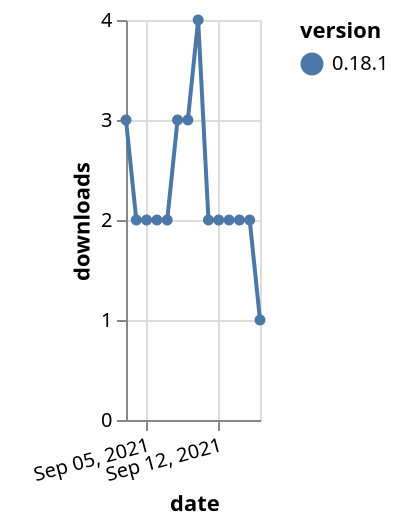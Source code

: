 {"$schema": "https://vega.github.io/schema/vega-lite/v5.json", "description": "A simple bar chart with embedded data.", "data": {"values": [{"date": "2021-09-03", "total": 213, "delta": 3, "version": "0.18.1"}, {"date": "2021-09-04", "total": 215, "delta": 2, "version": "0.18.1"}, {"date": "2021-09-05", "total": 217, "delta": 2, "version": "0.18.1"}, {"date": "2021-09-06", "total": 219, "delta": 2, "version": "0.18.1"}, {"date": "2021-09-07", "total": 221, "delta": 2, "version": "0.18.1"}, {"date": "2021-09-08", "total": 224, "delta": 3, "version": "0.18.1"}, {"date": "2021-09-09", "total": 227, "delta": 3, "version": "0.18.1"}, {"date": "2021-09-10", "total": 231, "delta": 4, "version": "0.18.1"}, {"date": "2021-09-11", "total": 233, "delta": 2, "version": "0.18.1"}, {"date": "2021-09-12", "total": 235, "delta": 2, "version": "0.18.1"}, {"date": "2021-09-13", "total": 237, "delta": 2, "version": "0.18.1"}, {"date": "2021-09-14", "total": 239, "delta": 2, "version": "0.18.1"}, {"date": "2021-09-15", "total": 241, "delta": 2, "version": "0.18.1"}, {"date": "2021-09-16", "total": 242, "delta": 1, "version": "0.18.1"}]}, "width": "container", "mark": {"type": "line", "point": {"filled": true}}, "encoding": {"x": {"field": "date", "type": "temporal", "timeUnit": "yearmonthdate", "title": "date", "axis": {"labelAngle": -15}}, "y": {"field": "delta", "type": "quantitative", "title": "downloads"}, "color": {"field": "version", "type": "nominal"}, "tooltip": {"field": "delta"}}}